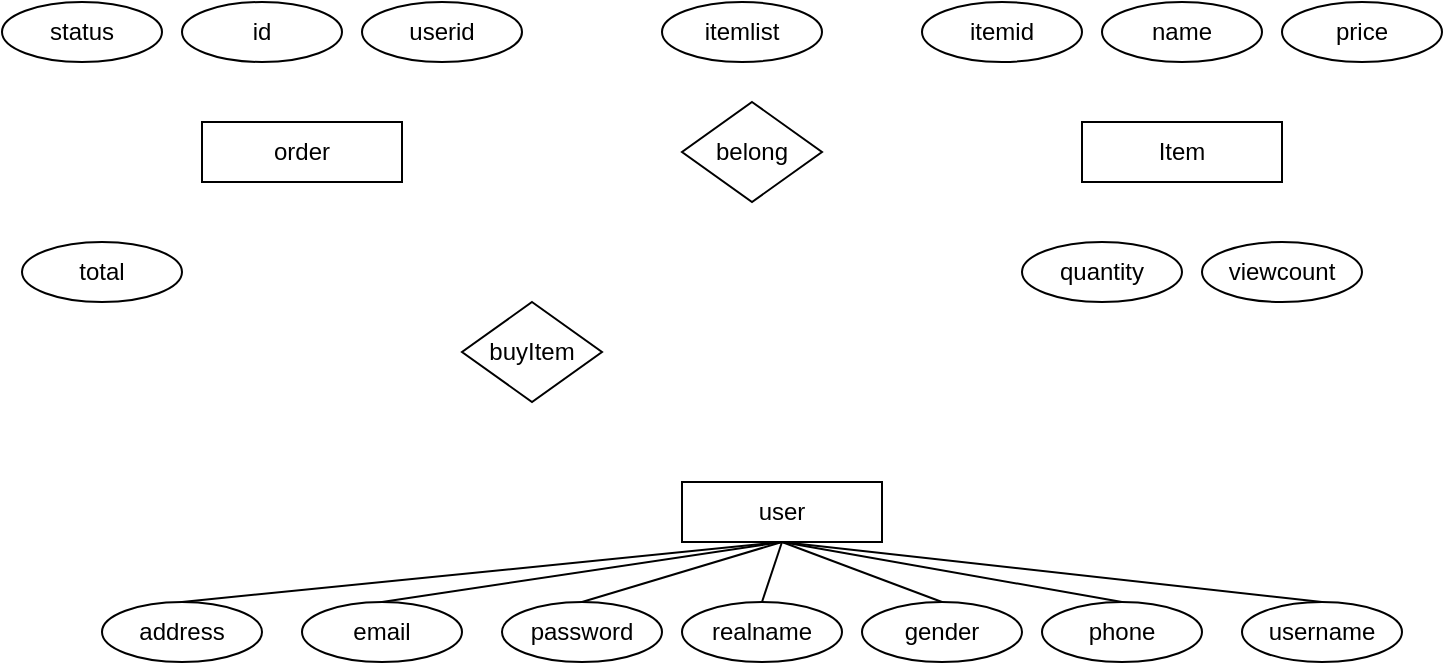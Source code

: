 <mxfile version="25.0.3">
  <diagram name="第 1 页" id="dJQTpmMpa1tH7BEDlLxY">
    <mxGraphModel dx="633" dy="501" grid="1" gridSize="10" guides="1" tooltips="1" connect="1" arrows="1" fold="1" page="1" pageScale="1" pageWidth="827" pageHeight="1169" math="0" shadow="0">
      <root>
        <mxCell id="0" />
        <mxCell id="1" parent="0" />
        <mxCell id="SXu3JD5gkW-zPVO9awwS-1" value="username" style="ellipse;whiteSpace=wrap;html=1;" vertex="1" parent="1">
          <mxGeometry x="650" y="560" width="80" height="30" as="geometry" />
        </mxCell>
        <mxCell id="SXu3JD5gkW-zPVO9awwS-2" value="realname" style="ellipse;whiteSpace=wrap;html=1;" vertex="1" parent="1">
          <mxGeometry x="370" y="560" width="80" height="30" as="geometry" />
        </mxCell>
        <mxCell id="SXu3JD5gkW-zPVO9awwS-3" value="gender" style="ellipse;whiteSpace=wrap;html=1;" vertex="1" parent="1">
          <mxGeometry x="460" y="560" width="80" height="30" as="geometry" />
        </mxCell>
        <mxCell id="SXu3JD5gkW-zPVO9awwS-4" value="address" style="ellipse;whiteSpace=wrap;html=1;" vertex="1" parent="1">
          <mxGeometry x="80" y="560" width="80" height="30" as="geometry" />
        </mxCell>
        <mxCell id="SXu3JD5gkW-zPVO9awwS-5" value="password" style="ellipse;whiteSpace=wrap;html=1;" vertex="1" parent="1">
          <mxGeometry x="280" y="560" width="80" height="30" as="geometry" />
        </mxCell>
        <mxCell id="SXu3JD5gkW-zPVO9awwS-6" value="email" style="ellipse;whiteSpace=wrap;html=1;" vertex="1" parent="1">
          <mxGeometry x="180" y="560" width="80" height="30" as="geometry" />
        </mxCell>
        <mxCell id="SXu3JD5gkW-zPVO9awwS-7" value="phone" style="ellipse;whiteSpace=wrap;html=1;" vertex="1" parent="1">
          <mxGeometry x="550" y="560" width="80" height="30" as="geometry" />
        </mxCell>
        <mxCell id="SXu3JD5gkW-zPVO9awwS-8" value="" style="endArrow=none;html=1;rounded=0;entryX=0.5;entryY=0;entryDx=0;entryDy=0;exitX=0.5;exitY=1;exitDx=0;exitDy=0;" edge="1" parent="1" source="SXu3JD5gkW-zPVO9awwS-16" target="SXu3JD5gkW-zPVO9awwS-5">
          <mxGeometry width="50" height="50" relative="1" as="geometry">
            <mxPoint x="420" y="500" as="sourcePoint" />
            <mxPoint x="470" y="450" as="targetPoint" />
          </mxGeometry>
        </mxCell>
        <mxCell id="SXu3JD5gkW-zPVO9awwS-9" value="" style="endArrow=none;html=1;rounded=0;entryX=0.5;entryY=0;entryDx=0;entryDy=0;exitX=0.5;exitY=1;exitDx=0;exitDy=0;" edge="1" parent="1" source="SXu3JD5gkW-zPVO9awwS-16" target="SXu3JD5gkW-zPVO9awwS-2">
          <mxGeometry width="50" height="50" relative="1" as="geometry">
            <mxPoint x="420" y="500" as="sourcePoint" />
            <mxPoint x="470" y="450" as="targetPoint" />
          </mxGeometry>
        </mxCell>
        <mxCell id="SXu3JD5gkW-zPVO9awwS-10" value="" style="endArrow=none;html=1;rounded=0;entryX=0.5;entryY=0;entryDx=0;entryDy=0;exitX=0.5;exitY=1;exitDx=0;exitDy=0;" edge="1" parent="1" source="SXu3JD5gkW-zPVO9awwS-16" target="SXu3JD5gkW-zPVO9awwS-6">
          <mxGeometry width="50" height="50" relative="1" as="geometry">
            <mxPoint x="420" y="500" as="sourcePoint" />
            <mxPoint x="470" y="450" as="targetPoint" />
          </mxGeometry>
        </mxCell>
        <mxCell id="SXu3JD5gkW-zPVO9awwS-11" value="" style="endArrow=none;html=1;rounded=0;entryX=0.5;entryY=1;entryDx=0;entryDy=0;exitX=0.5;exitY=0;exitDx=0;exitDy=0;" edge="1" parent="1" source="SXu3JD5gkW-zPVO9awwS-4" target="SXu3JD5gkW-zPVO9awwS-16">
          <mxGeometry width="50" height="50" relative="1" as="geometry">
            <mxPoint x="290" y="460" as="sourcePoint" />
            <mxPoint x="340" y="410" as="targetPoint" />
          </mxGeometry>
        </mxCell>
        <mxCell id="SXu3JD5gkW-zPVO9awwS-12" value="" style="endArrow=none;html=1;rounded=0;entryX=0.5;entryY=0;entryDx=0;entryDy=0;" edge="1" parent="1" target="SXu3JD5gkW-zPVO9awwS-3">
          <mxGeometry width="50" height="50" relative="1" as="geometry">
            <mxPoint x="420" y="530" as="sourcePoint" />
            <mxPoint x="500" y="450" as="targetPoint" />
          </mxGeometry>
        </mxCell>
        <mxCell id="SXu3JD5gkW-zPVO9awwS-13" value="" style="endArrow=none;html=1;rounded=0;entryX=0.5;entryY=0;entryDx=0;entryDy=0;exitX=0.5;exitY=1;exitDx=0;exitDy=0;" edge="1" parent="1" source="SXu3JD5gkW-zPVO9awwS-16" target="SXu3JD5gkW-zPVO9awwS-7">
          <mxGeometry width="50" height="50" relative="1" as="geometry">
            <mxPoint x="440" y="520" as="sourcePoint" />
            <mxPoint x="490" y="470" as="targetPoint" />
          </mxGeometry>
        </mxCell>
        <mxCell id="SXu3JD5gkW-zPVO9awwS-14" value="" style="endArrow=none;html=1;rounded=0;exitX=0.5;exitY=0;exitDx=0;exitDy=0;entryX=0.5;entryY=1;entryDx=0;entryDy=0;" edge="1" parent="1" source="SXu3JD5gkW-zPVO9awwS-1" target="SXu3JD5gkW-zPVO9awwS-16">
          <mxGeometry width="50" height="50" relative="1" as="geometry">
            <mxPoint x="350" y="570" as="sourcePoint" />
            <mxPoint x="400" y="520" as="targetPoint" />
          </mxGeometry>
        </mxCell>
        <mxCell id="SXu3JD5gkW-zPVO9awwS-15" value="" style="endArrow=none;html=1;rounded=0;entryX=0.5;entryY=1;entryDx=0;entryDy=0;" edge="1" parent="1" target="SXu3JD5gkW-zPVO9awwS-16">
          <mxGeometry width="50" height="50" relative="1" as="geometry">
            <mxPoint x="440" y="520" as="sourcePoint" />
            <mxPoint x="580" y="500" as="targetPoint" />
          </mxGeometry>
        </mxCell>
        <mxCell id="SXu3JD5gkW-zPVO9awwS-16" value="user" style="rounded=0;whiteSpace=wrap;html=1;" vertex="1" parent="1">
          <mxGeometry x="370" y="500" width="100" height="30" as="geometry" />
        </mxCell>
        <mxCell id="SXu3JD5gkW-zPVO9awwS-18" value="order" style="rounded=0;whiteSpace=wrap;html=1;" vertex="1" parent="1">
          <mxGeometry x="130" y="320" width="100" height="30" as="geometry" />
        </mxCell>
        <mxCell id="SXu3JD5gkW-zPVO9awwS-19" value="Item" style="rounded=0;whiteSpace=wrap;html=1;" vertex="1" parent="1">
          <mxGeometry x="570" y="320" width="100" height="30" as="geometry" />
        </mxCell>
        <mxCell id="SXu3JD5gkW-zPVO9awwS-20" value="id" style="ellipse;whiteSpace=wrap;html=1;" vertex="1" parent="1">
          <mxGeometry x="120" y="260" width="80" height="30" as="geometry" />
        </mxCell>
        <mxCell id="SXu3JD5gkW-zPVO9awwS-21" value="userid" style="ellipse;whiteSpace=wrap;html=1;" vertex="1" parent="1">
          <mxGeometry x="210" y="260" width="80" height="30" as="geometry" />
        </mxCell>
        <mxCell id="SXu3JD5gkW-zPVO9awwS-23" value="total" style="ellipse;whiteSpace=wrap;html=1;" vertex="1" parent="1">
          <mxGeometry x="40" y="380" width="80" height="30" as="geometry" />
        </mxCell>
        <mxCell id="SXu3JD5gkW-zPVO9awwS-24" value="status" style="ellipse;whiteSpace=wrap;html=1;" vertex="1" parent="1">
          <mxGeometry x="30" y="260" width="80" height="30" as="geometry" />
        </mxCell>
        <mxCell id="SXu3JD5gkW-zPVO9awwS-26" value="belong" style="rhombus;whiteSpace=wrap;html=1;" vertex="1" parent="1">
          <mxGeometry x="370" y="310" width="70" height="50" as="geometry" />
        </mxCell>
        <mxCell id="SXu3JD5gkW-zPVO9awwS-28" value="name" style="ellipse;whiteSpace=wrap;html=1;" vertex="1" parent="1">
          <mxGeometry x="580" y="260" width="80" height="30" as="geometry" />
        </mxCell>
        <mxCell id="SXu3JD5gkW-zPVO9awwS-29" value="itemid" style="ellipse;whiteSpace=wrap;html=1;" vertex="1" parent="1">
          <mxGeometry x="490" y="260" width="80" height="30" as="geometry" />
        </mxCell>
        <mxCell id="SXu3JD5gkW-zPVO9awwS-30" value="price" style="ellipse;whiteSpace=wrap;html=1;" vertex="1" parent="1">
          <mxGeometry x="670" y="260" width="80" height="30" as="geometry" />
        </mxCell>
        <mxCell id="SXu3JD5gkW-zPVO9awwS-31" value="quantity" style="ellipse;whiteSpace=wrap;html=1;" vertex="1" parent="1">
          <mxGeometry x="540" y="380" width="80" height="30" as="geometry" />
        </mxCell>
        <mxCell id="SXu3JD5gkW-zPVO9awwS-32" value="viewcount" style="ellipse;whiteSpace=wrap;html=1;" vertex="1" parent="1">
          <mxGeometry x="630" y="380" width="80" height="30" as="geometry" />
        </mxCell>
        <mxCell id="SXu3JD5gkW-zPVO9awwS-33" value="itemlist" style="ellipse;whiteSpace=wrap;html=1;" vertex="1" parent="1">
          <mxGeometry x="360" y="260" width="80" height="30" as="geometry" />
        </mxCell>
        <mxCell id="SXu3JD5gkW-zPVO9awwS-35" value="buyItem" style="rhombus;whiteSpace=wrap;html=1;" vertex="1" parent="1">
          <mxGeometry x="260" y="410" width="70" height="50" as="geometry" />
        </mxCell>
      </root>
    </mxGraphModel>
  </diagram>
</mxfile>
